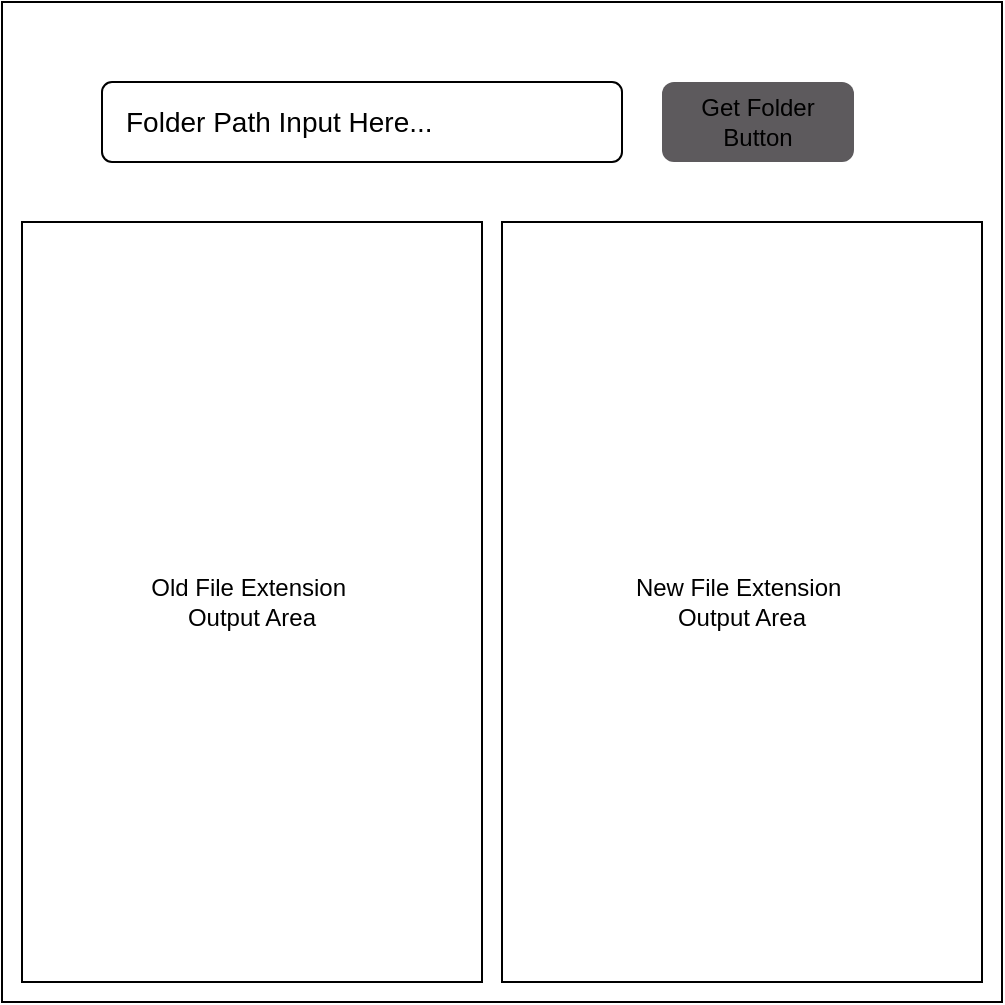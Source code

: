 <mxfile version="27.0.9">
  <diagram name="Page-1" id="3Abta78FGkjsN3vA0cYu">
    <mxGraphModel dx="683" dy="832" grid="1" gridSize="10" guides="1" tooltips="1" connect="1" arrows="1" fold="1" page="1" pageScale="1" pageWidth="850" pageHeight="1100" math="0" shadow="0">
      <root>
        <mxCell id="0" />
        <mxCell id="1" parent="0" />
        <mxCell id="_500rBJrknvx4pYCXwTb-2" value="" style="rounded=0;whiteSpace=wrap;html=1;" parent="1" vertex="1">
          <mxGeometry x="70" y="130" width="500" height="500" as="geometry" />
        </mxCell>
        <mxCell id="_500rBJrknvx4pYCXwTb-5" value="Folder Path Input Here..." style="html=1;shadow=0;dashed=0;shape=mxgraph.bootstrap.rrect;rSize=5;strokeWidth=1;whiteSpace=wrap;align=left;verticalAlign=middle;spacingLeft=10;fontSize=14;" parent="1" vertex="1">
          <mxGeometry x="120" y="170" width="260" height="40" as="geometry" />
        </mxCell>
        <mxCell id="_500rBJrknvx4pYCXwTb-8" value="&lt;font style=&quot;color: rgb(0, 0, 0);&quot;&gt;Get Folder Button&lt;/font&gt;" style="rounded=1;fillColor=#5D5A5D;strokeColor=none;html=1;whiteSpace=wrap;fontColor=#ffffff;align=center;verticalAlign=middle;fontStyle=0;fontSize=12;sketch=0;" parent="1" vertex="1">
          <mxGeometry x="400" y="170" width="96" height="40" as="geometry" />
        </mxCell>
        <mxCell id="_500rBJrknvx4pYCXwTb-9" value="Old File Extension&amp;nbsp;&lt;div&gt;&lt;span style=&quot;background-color: transparent; color: light-dark(rgb(0, 0, 0), rgb(255, 255, 255));&quot;&gt;Output Area&lt;/span&gt;&lt;/div&gt;" style="rounded=0;whiteSpace=wrap;html=1;" parent="1" vertex="1">
          <mxGeometry x="80" y="240" width="230" height="380" as="geometry" />
        </mxCell>
        <mxCell id="pJDQmVXR3p4t4_KfzvNy-1" value="New File Extension&amp;nbsp;&lt;div&gt;&lt;span style=&quot;background-color: transparent; color: light-dark(rgb(0, 0, 0), rgb(255, 255, 255));&quot;&gt;Output Area&lt;/span&gt;&lt;/div&gt;" style="rounded=0;whiteSpace=wrap;html=1;" vertex="1" parent="1">
          <mxGeometry x="320" y="240" width="240" height="380" as="geometry" />
        </mxCell>
      </root>
    </mxGraphModel>
  </diagram>
</mxfile>
